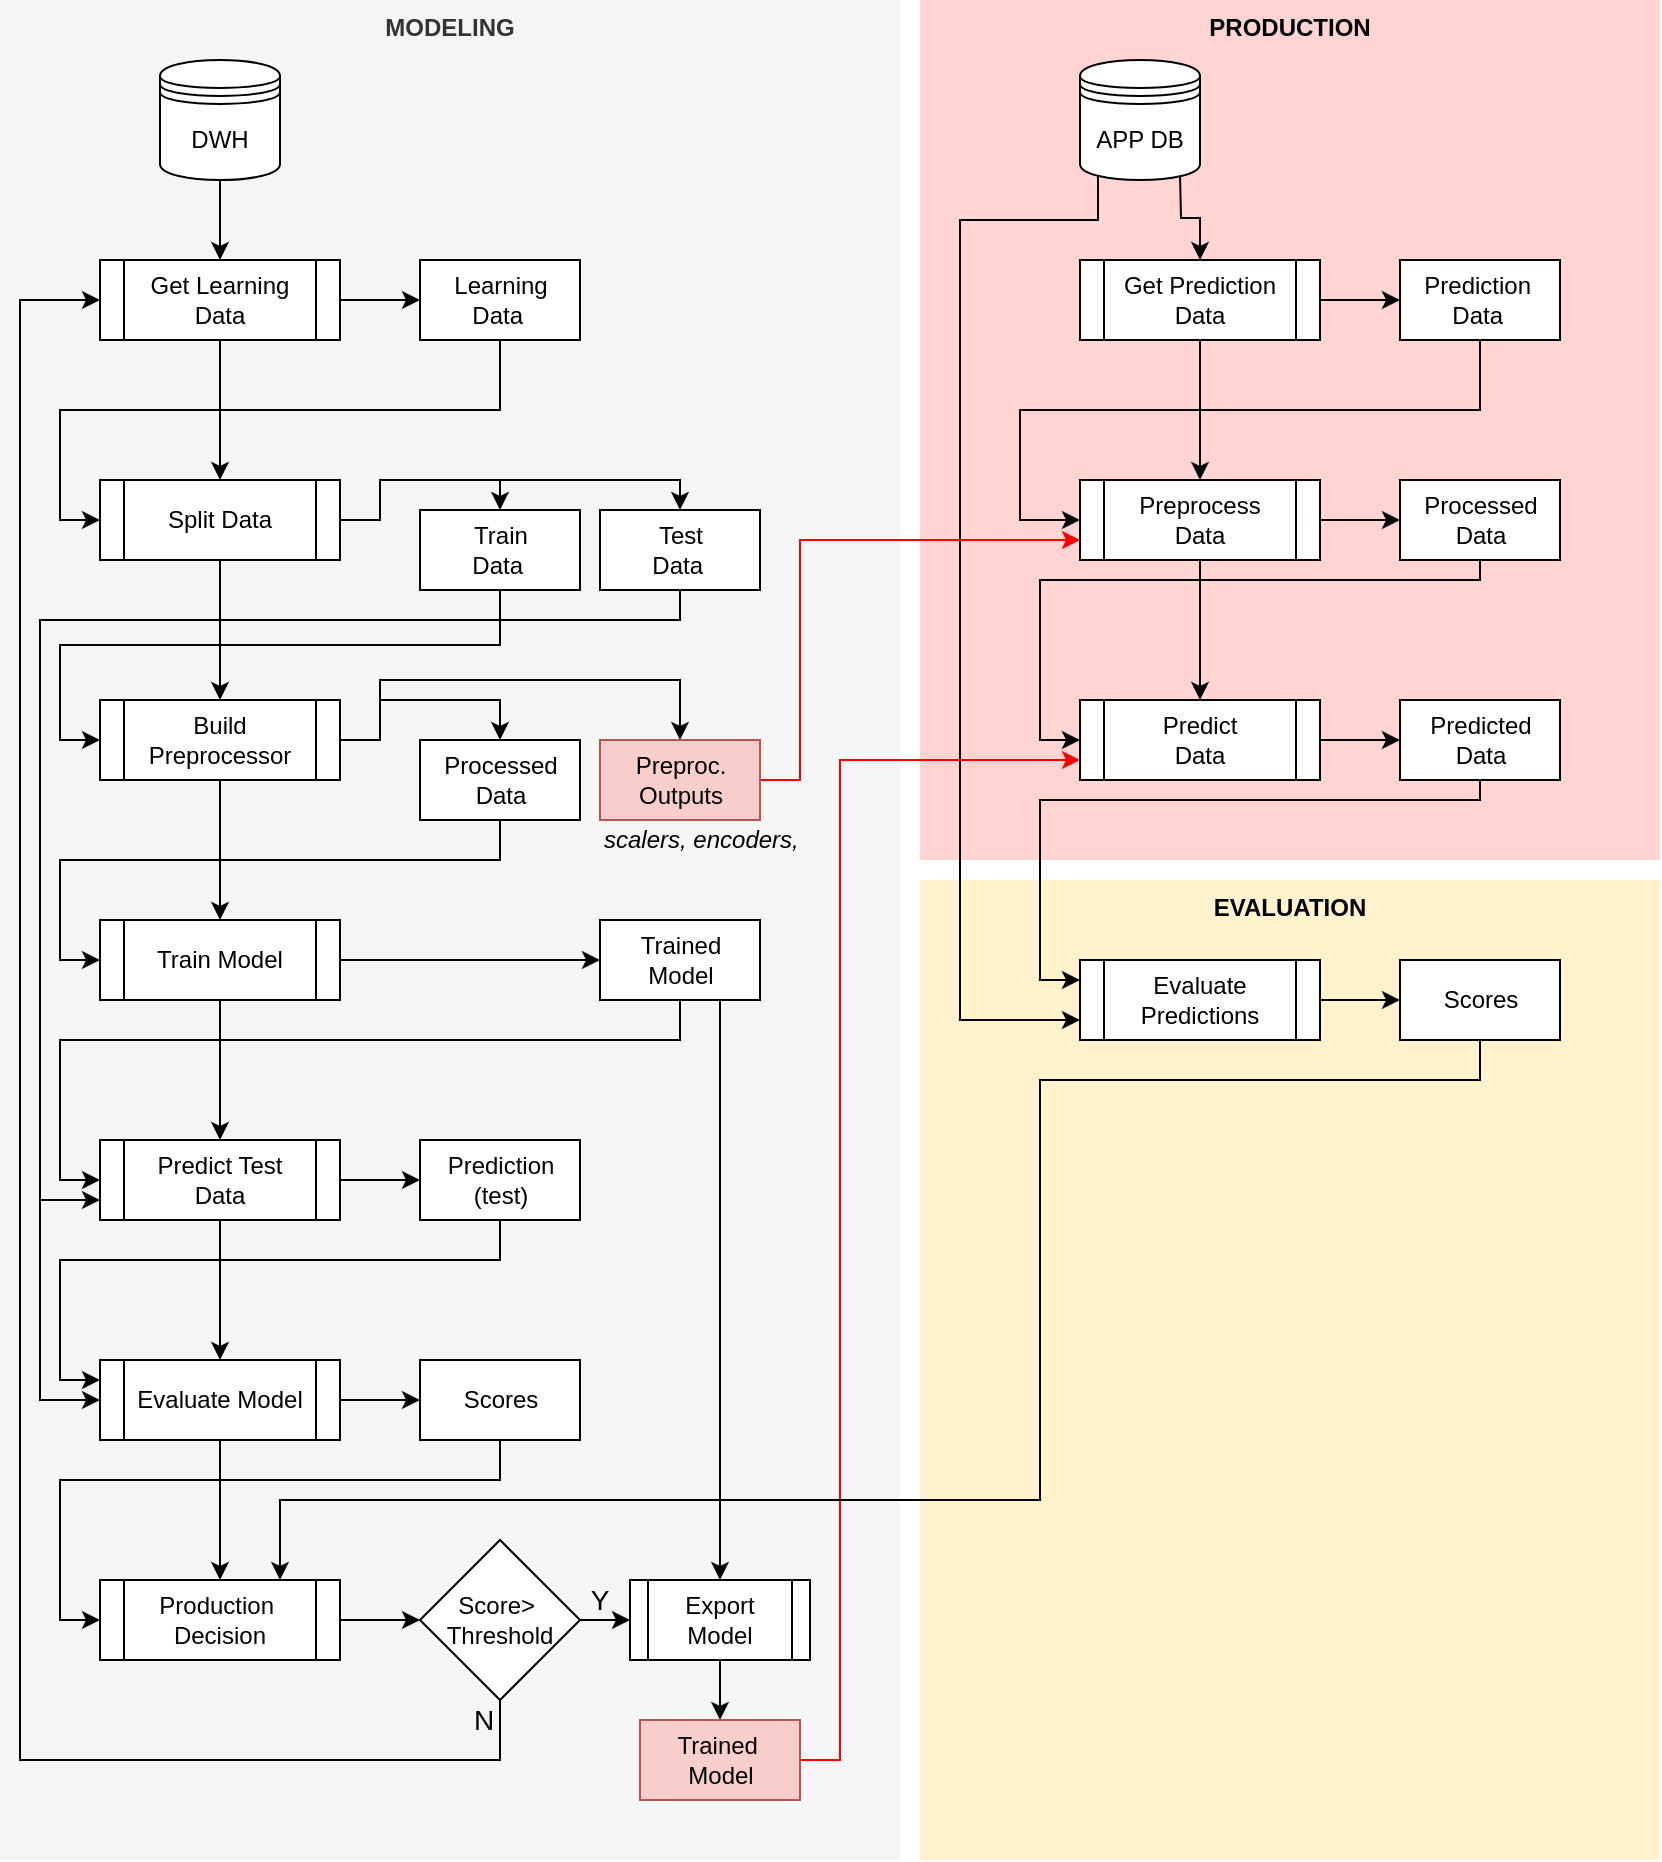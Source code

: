 <mxfile version="12.1.3" pages="1"><diagram id="b2QgEvlJoVmIWGfzXP11" name="Page-1"><mxGraphModel dx="1408" dy="633" grid="1" gridSize="10" guides="1" tooltips="1" connect="1" arrows="1" fold="1" page="1" pageScale="1" pageWidth="850" pageHeight="1100" math="0" shadow="0"><root><mxCell id="0"/><mxCell id="1" parent="0"/><mxCell id="NzgRKNPVMXKqoLzF2jWV-94" value="&lt;b&gt;EVALUATION&lt;/b&gt;" style="rounded=0;whiteSpace=wrap;html=1;fillColor=#fff2cc;fontSize=12;align=center;strokeColor=none;verticalAlign=top;" vertex="1" parent="1"><mxGeometry x="470" y="500" width="370" height="490" as="geometry"/></mxCell><mxCell id="NzgRKNPVMXKqoLzF2jWV-93" value="MODELING" style="rounded=0;whiteSpace=wrap;html=1;fontSize=12;align=center;fillColor=#f5f5f5;strokeColor=none;fontColor=#333333;verticalAlign=top;fontStyle=1" vertex="1" parent="1"><mxGeometry x="10" y="60" width="450" height="930" as="geometry"/></mxCell><mxCell id="NzgRKNPVMXKqoLzF2jWV-92" value="PRODUCTION" style="rounded=0;whiteSpace=wrap;html=1;fontSize=12;align=center;strokeColor=none;fillColor=#FFD4D2;verticalAlign=top;fontStyle=1" vertex="1" parent="1"><mxGeometry x="470" y="60" width="370" height="430" as="geometry"/></mxCell><mxCell id="NzgRKNPVMXKqoLzF2jWV-3" style="edgeStyle=orthogonalEdgeStyle;rounded=0;orthogonalLoop=1;jettySize=auto;html=1;" edge="1" parent="1" source="NzgRKNPVMXKqoLzF2jWV-1" target="NzgRKNPVMXKqoLzF2jWV-14"><mxGeometry relative="1" as="geometry"><mxPoint x="130" y="170" as="targetPoint"/></mxGeometry></mxCell><mxCell id="NzgRKNPVMXKqoLzF2jWV-98" style="edgeStyle=orthogonalEdgeStyle;rounded=0;orthogonalLoop=1;jettySize=auto;html=1;entryX=0;entryY=0.75;entryDx=0;entryDy=0;strokeColor=#000000;fontSize=14;exitX=0.15;exitY=0.95;exitDx=0;exitDy=0;exitPerimeter=0;" edge="1" parent="1" source="NzgRKNPVMXKqoLzF2jWV-71" target="NzgRKNPVMXKqoLzF2jWV-96"><mxGeometry relative="1" as="geometry"><mxPoint x="140" y="150" as="sourcePoint"/><Array as="points"><mxPoint x="559" y="170"/><mxPoint x="490" y="170"/><mxPoint x="490" y="570"/></Array></mxGeometry></mxCell><mxCell id="NzgRKNPVMXKqoLzF2jWV-1" value="DWH" style="shape=datastore;whiteSpace=wrap;html=1;" vertex="1" parent="1"><mxGeometry x="90" y="90" width="60" height="60" as="geometry"/></mxCell><mxCell id="NzgRKNPVMXKqoLzF2jWV-5" style="edgeStyle=orthogonalEdgeStyle;rounded=0;orthogonalLoop=1;jettySize=auto;html=1;entryX=0;entryY=0.5;entryDx=0;entryDy=0;exitX=1;exitY=0.5;exitDx=0;exitDy=0;" edge="1" parent="1" source="NzgRKNPVMXKqoLzF2jWV-14" target="NzgRKNPVMXKqoLzF2jWV-4"><mxGeometry relative="1" as="geometry"><mxPoint x="180" y="195" as="sourcePoint"/></mxGeometry></mxCell><mxCell id="NzgRKNPVMXKqoLzF2jWV-19" style="edgeStyle=orthogonalEdgeStyle;rounded=0;orthogonalLoop=1;jettySize=auto;html=1;entryX=0;entryY=0.5;entryDx=0;entryDy=0;exitX=0.5;exitY=1;exitDx=0;exitDy=0;" edge="1" parent="1" source="NzgRKNPVMXKqoLzF2jWV-4" target="NzgRKNPVMXKqoLzF2jWV-16"><mxGeometry relative="1" as="geometry"/></mxCell><mxCell id="NzgRKNPVMXKqoLzF2jWV-4" value="Learning &lt;br&gt;Data&amp;nbsp;" style="html=1;dashed=0;whitespace=wrap;rounded=0;" vertex="1" parent="1"><mxGeometry x="220" y="190" width="80" height="40" as="geometry"/></mxCell><mxCell id="NzgRKNPVMXKqoLzF2jWV-18" style="edgeStyle=orthogonalEdgeStyle;rounded=0;orthogonalLoop=1;jettySize=auto;html=1;entryX=0.5;entryY=0;entryDx=0;entryDy=0;" edge="1" parent="1" source="NzgRKNPVMXKqoLzF2jWV-14" target="NzgRKNPVMXKqoLzF2jWV-16"><mxGeometry relative="1" as="geometry"/></mxCell><mxCell id="NzgRKNPVMXKqoLzF2jWV-14" value="Get Learning Data" style="shape=process;whiteSpace=wrap;html=1;backgroundOutline=1;rounded=0;" vertex="1" parent="1"><mxGeometry x="60" y="190" width="120" height="40" as="geometry"/></mxCell><mxCell id="NzgRKNPVMXKqoLzF2jWV-27" style="edgeStyle=orthogonalEdgeStyle;rounded=0;orthogonalLoop=1;jettySize=auto;html=1;entryX=0.5;entryY=0;entryDx=0;entryDy=0;" edge="1" parent="1" source="NzgRKNPVMXKqoLzF2jWV-16" target="NzgRKNPVMXKqoLzF2jWV-25"><mxGeometry relative="1" as="geometry"><Array as="points"><mxPoint x="200" y="320"/><mxPoint x="200" y="300"/><mxPoint x="260" y="300"/></Array></mxGeometry></mxCell><mxCell id="NzgRKNPVMXKqoLzF2jWV-28" value="" style="edgeStyle=orthogonalEdgeStyle;rounded=0;orthogonalLoop=1;jettySize=auto;html=1;entryX=0.5;entryY=0;entryDx=0;entryDy=0;" edge="1" parent="1" source="NzgRKNPVMXKqoLzF2jWV-16" target="NzgRKNPVMXKqoLzF2jWV-26"><mxGeometry relative="1" as="geometry"><Array as="points"><mxPoint x="200" y="320"/><mxPoint x="200" y="300"/><mxPoint x="350" y="300"/></Array></mxGeometry></mxCell><mxCell id="NzgRKNPVMXKqoLzF2jWV-35" style="edgeStyle=orthogonalEdgeStyle;rounded=0;orthogonalLoop=1;jettySize=auto;html=1;entryX=0.5;entryY=0;entryDx=0;entryDy=0;" edge="1" parent="1" source="NzgRKNPVMXKqoLzF2jWV-16" target="NzgRKNPVMXKqoLzF2jWV-29"><mxGeometry relative="1" as="geometry"/></mxCell><mxCell id="NzgRKNPVMXKqoLzF2jWV-16" value="Split Data" style="shape=process;whiteSpace=wrap;html=1;backgroundOutline=1;rounded=0;" vertex="1" parent="1"><mxGeometry x="60" y="300" width="120" height="40" as="geometry"/></mxCell><mxCell id="NzgRKNPVMXKqoLzF2jWV-30" style="edgeStyle=orthogonalEdgeStyle;rounded=0;orthogonalLoop=1;jettySize=auto;html=1;entryX=0;entryY=0.5;entryDx=0;entryDy=0;exitX=0.5;exitY=1;exitDx=0;exitDy=0;" edge="1" parent="1" source="NzgRKNPVMXKqoLzF2jWV-25" target="NzgRKNPVMXKqoLzF2jWV-29"><mxGeometry relative="1" as="geometry"/></mxCell><mxCell id="NzgRKNPVMXKqoLzF2jWV-25" value="Train&lt;br&gt;Data&amp;nbsp;" style="html=1;dashed=0;whitespace=wrap;rounded=0;" vertex="1" parent="1"><mxGeometry x="220" y="315" width="80" height="40" as="geometry"/></mxCell><mxCell id="NzgRKNPVMXKqoLzF2jWV-44" style="edgeStyle=orthogonalEdgeStyle;rounded=0;orthogonalLoop=1;jettySize=auto;html=1;entryX=0;entryY=0.75;entryDx=0;entryDy=0;" edge="1" parent="1" source="NzgRKNPVMXKqoLzF2jWV-26" target="NzgRKNPVMXKqoLzF2jWV-42"><mxGeometry relative="1" as="geometry"><Array as="points"><mxPoint x="350" y="370"/><mxPoint x="30" y="370"/><mxPoint x="30" y="660"/></Array></mxGeometry></mxCell><mxCell id="NzgRKNPVMXKqoLzF2jWV-49" style="edgeStyle=orthogonalEdgeStyle;rounded=0;orthogonalLoop=1;jettySize=auto;html=1;entryX=0;entryY=0.5;entryDx=0;entryDy=0;strokeColor=#000000;" edge="1" parent="1" source="NzgRKNPVMXKqoLzF2jWV-26" target="NzgRKNPVMXKqoLzF2jWV-48"><mxGeometry relative="1" as="geometry"><Array as="points"><mxPoint x="350" y="370"/><mxPoint x="30" y="370"/><mxPoint x="30" y="760"/></Array></mxGeometry></mxCell><mxCell id="NzgRKNPVMXKqoLzF2jWV-26" value="Test&lt;br&gt;Data&amp;nbsp;" style="html=1;dashed=0;whitespace=wrap;rounded=0;" vertex="1" parent="1"><mxGeometry x="310" y="315" width="80" height="40" as="geometry"/></mxCell><mxCell id="NzgRKNPVMXKqoLzF2jWV-33" style="edgeStyle=orthogonalEdgeStyle;rounded=0;orthogonalLoop=1;jettySize=auto;html=1;entryX=0.5;entryY=0;entryDx=0;entryDy=0;fillColor=#f8cecc;strokeColor=#000000;" edge="1" parent="1" source="NzgRKNPVMXKqoLzF2jWV-29" target="NzgRKNPVMXKqoLzF2jWV-32"><mxGeometry relative="1" as="geometry"><Array as="points"><mxPoint x="200" y="430"/><mxPoint x="200" y="400"/><mxPoint x="350" y="400"/></Array></mxGeometry></mxCell><mxCell id="NzgRKNPVMXKqoLzF2jWV-34" style="edgeStyle=orthogonalEdgeStyle;rounded=0;orthogonalLoop=1;jettySize=auto;html=1;entryX=0.5;entryY=0;entryDx=0;entryDy=0;" edge="1" parent="1" source="NzgRKNPVMXKqoLzF2jWV-29" target="NzgRKNPVMXKqoLzF2jWV-31"><mxGeometry relative="1" as="geometry"/></mxCell><mxCell id="NzgRKNPVMXKqoLzF2jWV-39" style="edgeStyle=orthogonalEdgeStyle;rounded=0;orthogonalLoop=1;jettySize=auto;html=1;entryX=0.5;entryY=0;entryDx=0;entryDy=0;" edge="1" parent="1" source="NzgRKNPVMXKqoLzF2jWV-29" target="NzgRKNPVMXKqoLzF2jWV-37"><mxGeometry relative="1" as="geometry"/></mxCell><mxCell id="NzgRKNPVMXKqoLzF2jWV-29" value="Build Preprocessor" style="shape=process;whiteSpace=wrap;html=1;backgroundOutline=1;rounded=0;" vertex="1" parent="1"><mxGeometry x="60" y="410" width="120" height="40" as="geometry"/></mxCell><mxCell id="NzgRKNPVMXKqoLzF2jWV-38" style="edgeStyle=orthogonalEdgeStyle;rounded=0;orthogonalLoop=1;jettySize=auto;html=1;entryX=0;entryY=0.5;entryDx=0;entryDy=0;exitX=0.5;exitY=1;exitDx=0;exitDy=0;" edge="1" parent="1" source="NzgRKNPVMXKqoLzF2jWV-31" target="NzgRKNPVMXKqoLzF2jWV-37"><mxGeometry relative="1" as="geometry"><Array as="points"><mxPoint x="260" y="490"/><mxPoint x="40" y="490"/><mxPoint x="40" y="540"/></Array></mxGeometry></mxCell><mxCell id="NzgRKNPVMXKqoLzF2jWV-31" value="Processed &lt;br&gt;Data" style="html=1;dashed=0;whitespace=wrap;rounded=0;" vertex="1" parent="1"><mxGeometry x="220" y="430" width="80" height="40" as="geometry"/></mxCell><mxCell id="NzgRKNPVMXKqoLzF2jWV-83" style="edgeStyle=orthogonalEdgeStyle;rounded=0;orthogonalLoop=1;jettySize=auto;html=1;entryX=0;entryY=0.75;entryDx=0;entryDy=0;strokeColor=#FF0000;fontSize=12;" edge="1" parent="1" source="NzgRKNPVMXKqoLzF2jWV-32" target="NzgRKNPVMXKqoLzF2jWV-81"><mxGeometry relative="1" as="geometry"><Array as="points"><mxPoint x="410" y="450"/><mxPoint x="410" y="330"/></Array></mxGeometry></mxCell><mxCell id="NzgRKNPVMXKqoLzF2jWV-32" value="Preproc. &lt;br&gt;Outputs" style="html=1;dashed=0;whitespace=wrap;rounded=0;fillColor=#f8cecc;strokeColor=#b85450;" vertex="1" parent="1"><mxGeometry x="310" y="430" width="80" height="40" as="geometry"/></mxCell><mxCell id="NzgRKNPVMXKqoLzF2jWV-41" style="edgeStyle=orthogonalEdgeStyle;rounded=0;orthogonalLoop=1;jettySize=auto;html=1;fillColor=#f8cecc;strokeColor=#000000;" edge="1" parent="1" source="NzgRKNPVMXKqoLzF2jWV-37" target="NzgRKNPVMXKqoLzF2jWV-40"><mxGeometry relative="1" as="geometry"/></mxCell><mxCell id="NzgRKNPVMXKqoLzF2jWV-43" style="edgeStyle=orthogonalEdgeStyle;rounded=0;orthogonalLoop=1;jettySize=auto;html=1;" edge="1" parent="1" source="NzgRKNPVMXKqoLzF2jWV-37" target="NzgRKNPVMXKqoLzF2jWV-42"><mxGeometry relative="1" as="geometry"/></mxCell><mxCell id="NzgRKNPVMXKqoLzF2jWV-37" value="Train Model" style="shape=process;whiteSpace=wrap;html=1;backgroundOutline=1;rounded=0;" vertex="1" parent="1"><mxGeometry x="60" y="520" width="120" height="40" as="geometry"/></mxCell><mxCell id="NzgRKNPVMXKqoLzF2jWV-45" style="edgeStyle=orthogonalEdgeStyle;rounded=0;orthogonalLoop=1;jettySize=auto;html=1;entryX=0;entryY=0.5;entryDx=0;entryDy=0;" edge="1" parent="1" source="NzgRKNPVMXKqoLzF2jWV-40" target="NzgRKNPVMXKqoLzF2jWV-42"><mxGeometry relative="1" as="geometry"><Array as="points"><mxPoint x="350" y="580"/><mxPoint x="40" y="580"/><mxPoint x="40" y="650"/></Array></mxGeometry></mxCell><mxCell id="NzgRKNPVMXKqoLzF2jWV-66" style="edgeStyle=orthogonalEdgeStyle;rounded=0;orthogonalLoop=1;jettySize=auto;html=1;strokeColor=#000000;fontSize=17;exitX=0.75;exitY=1;exitDx=0;exitDy=0;" edge="1" parent="1" source="NzgRKNPVMXKqoLzF2jWV-40" target="NzgRKNPVMXKqoLzF2jWV-64"><mxGeometry relative="1" as="geometry"/></mxCell><mxCell id="NzgRKNPVMXKqoLzF2jWV-40" value="Trained &lt;br&gt;Model" style="html=1;dashed=0;whitespace=wrap;rounded=0;" vertex="1" parent="1"><mxGeometry x="310" y="520" width="80" height="40" as="geometry"/></mxCell><mxCell id="NzgRKNPVMXKqoLzF2jWV-47" style="edgeStyle=orthogonalEdgeStyle;rounded=0;orthogonalLoop=1;jettySize=auto;html=1;entryX=0;entryY=0.5;entryDx=0;entryDy=0;" edge="1" parent="1" source="NzgRKNPVMXKqoLzF2jWV-42" target="NzgRKNPVMXKqoLzF2jWV-46"><mxGeometry relative="1" as="geometry"/></mxCell><mxCell id="NzgRKNPVMXKqoLzF2jWV-107" style="edgeStyle=orthogonalEdgeStyle;rounded=0;orthogonalLoop=1;jettySize=auto;html=1;entryX=0.5;entryY=0;entryDx=0;entryDy=0;strokeColor=#000000;fontSize=14;" edge="1" parent="1" source="NzgRKNPVMXKqoLzF2jWV-42" target="NzgRKNPVMXKqoLzF2jWV-48"><mxGeometry relative="1" as="geometry"/></mxCell><mxCell id="NzgRKNPVMXKqoLzF2jWV-42" value="Predict Test &lt;br&gt;Data" style="shape=process;whiteSpace=wrap;html=1;backgroundOutline=1;rounded=0;" vertex="1" parent="1"><mxGeometry x="60" y="630" width="120" height="40" as="geometry"/></mxCell><mxCell id="NzgRKNPVMXKqoLzF2jWV-50" style="edgeStyle=orthogonalEdgeStyle;rounded=0;orthogonalLoop=1;jettySize=auto;html=1;entryX=0;entryY=0.25;entryDx=0;entryDy=0;strokeColor=#000000;exitX=0.5;exitY=1;exitDx=0;exitDy=0;" edge="1" parent="1" source="NzgRKNPVMXKqoLzF2jWV-46" target="NzgRKNPVMXKqoLzF2jWV-48"><mxGeometry relative="1" as="geometry"><Array as="points"><mxPoint x="260" y="690"/><mxPoint x="40" y="690"/><mxPoint x="40" y="750"/></Array></mxGeometry></mxCell><mxCell id="NzgRKNPVMXKqoLzF2jWV-46" value="Prediction &lt;br&gt;(test)" style="html=1;dashed=0;whitespace=wrap;rounded=0;" vertex="1" parent="1"><mxGeometry x="220" y="630" width="80" height="40" as="geometry"/></mxCell><mxCell id="NzgRKNPVMXKqoLzF2jWV-52" style="edgeStyle=orthogonalEdgeStyle;rounded=0;orthogonalLoop=1;jettySize=auto;html=1;entryX=0;entryY=0.5;entryDx=0;entryDy=0;strokeColor=#000000;" edge="1" parent="1" source="NzgRKNPVMXKqoLzF2jWV-48" target="NzgRKNPVMXKqoLzF2jWV-51"><mxGeometry relative="1" as="geometry"/></mxCell><mxCell id="NzgRKNPVMXKqoLzF2jWV-54" style="edgeStyle=orthogonalEdgeStyle;rounded=0;orthogonalLoop=1;jettySize=auto;html=1;entryX=0.5;entryY=0;entryDx=0;entryDy=0;strokeColor=#000000;" edge="1" parent="1" source="NzgRKNPVMXKqoLzF2jWV-48" target="NzgRKNPVMXKqoLzF2jWV-53"><mxGeometry relative="1" as="geometry"/></mxCell><mxCell id="NzgRKNPVMXKqoLzF2jWV-48" value="Evaluate Model" style="shape=process;whiteSpace=wrap;html=1;backgroundOutline=1;rounded=0;" vertex="1" parent="1"><mxGeometry x="60" y="740" width="120" height="40" as="geometry"/></mxCell><mxCell id="NzgRKNPVMXKqoLzF2jWV-55" style="edgeStyle=orthogonalEdgeStyle;rounded=0;orthogonalLoop=1;jettySize=auto;html=1;entryX=0;entryY=0.5;entryDx=0;entryDy=0;strokeColor=#000000;exitX=0.5;exitY=1;exitDx=0;exitDy=0;" edge="1" parent="1" source="NzgRKNPVMXKqoLzF2jWV-51" target="NzgRKNPVMXKqoLzF2jWV-53"><mxGeometry relative="1" as="geometry"><Array as="points"><mxPoint x="260" y="800"/><mxPoint x="40" y="800"/><mxPoint x="40" y="870"/></Array></mxGeometry></mxCell><mxCell id="NzgRKNPVMXKqoLzF2jWV-51" value="Scores" style="html=1;dashed=0;whitespace=wrap;rounded=0;" vertex="1" parent="1"><mxGeometry x="220" y="740" width="80" height="40" as="geometry"/></mxCell><mxCell id="NzgRKNPVMXKqoLzF2jWV-57" style="edgeStyle=orthogonalEdgeStyle;rounded=0;orthogonalLoop=1;jettySize=auto;html=1;entryX=0;entryY=0.5;entryDx=0;entryDy=0;strokeColor=#000000;" edge="1" parent="1" source="NzgRKNPVMXKqoLzF2jWV-53" target="NzgRKNPVMXKqoLzF2jWV-56"><mxGeometry relative="1" as="geometry"/></mxCell><mxCell id="NzgRKNPVMXKqoLzF2jWV-53" value="Production&amp;nbsp;&lt;br&gt;Decision" style="shape=process;whiteSpace=wrap;html=1;backgroundOutline=1;rounded=0;" vertex="1" parent="1"><mxGeometry x="60" y="850" width="120" height="40" as="geometry"/></mxCell><mxCell id="NzgRKNPVMXKqoLzF2jWV-58" style="edgeStyle=orthogonalEdgeStyle;rounded=0;orthogonalLoop=1;jettySize=auto;html=1;entryX=0;entryY=0.5;entryDx=0;entryDy=0;strokeColor=#000000;exitX=0.5;exitY=1;exitDx=0;exitDy=0;" edge="1" parent="1" source="NzgRKNPVMXKqoLzF2jWV-56" target="NzgRKNPVMXKqoLzF2jWV-14"><mxGeometry relative="1" as="geometry"><Array as="points"><mxPoint x="260" y="940"/><mxPoint x="20" y="940"/><mxPoint x="20" y="210"/></Array></mxGeometry></mxCell><mxCell id="NzgRKNPVMXKqoLzF2jWV-65" style="edgeStyle=orthogonalEdgeStyle;rounded=0;orthogonalLoop=1;jettySize=auto;html=1;entryX=0;entryY=0.5;entryDx=0;entryDy=0;strokeColor=#000000;fontSize=17;" edge="1" parent="1" source="NzgRKNPVMXKqoLzF2jWV-56" target="NzgRKNPVMXKqoLzF2jWV-64"><mxGeometry relative="1" as="geometry"/></mxCell><mxCell id="NzgRKNPVMXKqoLzF2jWV-56" value="Score&amp;gt;&amp;nbsp;&lt;br&gt;Threshold" style="rhombus;whiteSpace=wrap;html=1;rounded=0;" vertex="1" parent="1"><mxGeometry x="220" y="830" width="80" height="80" as="geometry"/></mxCell><mxCell id="NzgRKNPVMXKqoLzF2jWV-61" value="N" style="text;html=1;strokeColor=none;fillColor=none;align=center;verticalAlign=middle;whiteSpace=wrap;rounded=0;fontSize=14;" vertex="1" parent="1"><mxGeometry x="242" y="910" width="20" height="20" as="geometry"/></mxCell><mxCell id="NzgRKNPVMXKqoLzF2jWV-70" style="edgeStyle=orthogonalEdgeStyle;rounded=0;orthogonalLoop=1;jettySize=auto;html=1;strokeColor=#000000;fontSize=12;" edge="1" parent="1" source="NzgRKNPVMXKqoLzF2jWV-64" target="NzgRKNPVMXKqoLzF2jWV-69"><mxGeometry relative="1" as="geometry"/></mxCell><mxCell id="NzgRKNPVMXKqoLzF2jWV-64" value="Export Model" style="shape=process;whiteSpace=wrap;html=1;backgroundOutline=1;rounded=0;" vertex="1" parent="1"><mxGeometry x="325" y="850" width="90" height="40" as="geometry"/></mxCell><mxCell id="NzgRKNPVMXKqoLzF2jWV-68" value="&lt;i style=&quot;font-size: 12px;&quot;&gt;scalers, encoders,&lt;/i&gt;" style="text;html=1;strokeColor=none;fillColor=none;align=left;verticalAlign=middle;whiteSpace=wrap;rounded=0;fontSize=12;" vertex="1" parent="1"><mxGeometry x="310" y="470" width="100" height="20" as="geometry"/></mxCell><mxCell id="NzgRKNPVMXKqoLzF2jWV-87" style="edgeStyle=orthogonalEdgeStyle;rounded=0;orthogonalLoop=1;jettySize=auto;html=1;entryX=0;entryY=0.75;entryDx=0;entryDy=0;strokeColor=#FF0000;fontSize=12;" edge="1" parent="1" source="NzgRKNPVMXKqoLzF2jWV-69" target="NzgRKNPVMXKqoLzF2jWV-86"><mxGeometry relative="1" as="geometry"><Array as="points"><mxPoint x="430" y="940"/><mxPoint x="430" y="440"/></Array></mxGeometry></mxCell><mxCell id="NzgRKNPVMXKqoLzF2jWV-69" value="Trained&amp;nbsp;&lt;br&gt;Model" style="html=1;dashed=0;whitespace=wrap;rounded=0;fillColor=#f8cecc;strokeColor=#b85450;" vertex="1" parent="1"><mxGeometry x="330" y="920" width="80" height="40" as="geometry"/></mxCell><mxCell id="NzgRKNPVMXKqoLzF2jWV-79" style="edgeStyle=orthogonalEdgeStyle;rounded=0;orthogonalLoop=1;jettySize=auto;html=1;strokeColor=#000000;fontSize=12;" edge="1" parent="1" target="NzgRKNPVMXKqoLzF2jWV-76"><mxGeometry relative="1" as="geometry"><mxPoint x="600" y="147" as="sourcePoint"/></mxGeometry></mxCell><mxCell id="NzgRKNPVMXKqoLzF2jWV-71" value="APP DB" style="shape=datastore;whiteSpace=wrap;html=1;" vertex="1" parent="1"><mxGeometry x="550" y="90" width="60" height="60" as="geometry"/></mxCell><mxCell id="NzgRKNPVMXKqoLzF2jWV-82" style="edgeStyle=orthogonalEdgeStyle;rounded=0;orthogonalLoop=1;jettySize=auto;html=1;entryX=0;entryY=0.5;entryDx=0;entryDy=0;strokeColor=#000000;fontSize=12;exitX=0.5;exitY=1;exitDx=0;exitDy=0;" edge="1" parent="1" source="NzgRKNPVMXKqoLzF2jWV-75" target="NzgRKNPVMXKqoLzF2jWV-81"><mxGeometry relative="1" as="geometry"><Array as="points"><mxPoint x="750" y="265"/><mxPoint x="520" y="265"/><mxPoint x="520" y="320"/></Array></mxGeometry></mxCell><mxCell id="NzgRKNPVMXKqoLzF2jWV-75" value="Prediction&amp;nbsp;&lt;br&gt;Data&amp;nbsp;" style="html=1;dashed=0;whitespace=wrap;rounded=0;" vertex="1" parent="1"><mxGeometry x="710" y="190" width="80" height="40" as="geometry"/></mxCell><mxCell id="NzgRKNPVMXKqoLzF2jWV-80" style="edgeStyle=orthogonalEdgeStyle;rounded=0;orthogonalLoop=1;jettySize=auto;html=1;entryX=0;entryY=0.5;entryDx=0;entryDy=0;strokeColor=#000000;fontSize=12;" edge="1" parent="1" source="NzgRKNPVMXKqoLzF2jWV-76" target="NzgRKNPVMXKqoLzF2jWV-75"><mxGeometry relative="1" as="geometry"/></mxCell><mxCell id="NzgRKNPVMXKqoLzF2jWV-108" style="edgeStyle=orthogonalEdgeStyle;rounded=0;orthogonalLoop=1;jettySize=auto;html=1;strokeColor=#000000;fontSize=14;" edge="1" parent="1" source="NzgRKNPVMXKqoLzF2jWV-76" target="NzgRKNPVMXKqoLzF2jWV-81"><mxGeometry relative="1" as="geometry"/></mxCell><mxCell id="NzgRKNPVMXKqoLzF2jWV-76" value="Get Prediction Data" style="shape=process;whiteSpace=wrap;html=1;backgroundOutline=1;rounded=0;" vertex="1" parent="1"><mxGeometry x="550" y="190" width="120" height="40" as="geometry"/></mxCell><mxCell id="NzgRKNPVMXKqoLzF2jWV-85" style="edgeStyle=orthogonalEdgeStyle;rounded=0;orthogonalLoop=1;jettySize=auto;html=1;entryX=0;entryY=0.5;entryDx=0;entryDy=0;strokeColor=#000000;fontSize=12;" edge="1" parent="1" source="NzgRKNPVMXKqoLzF2jWV-81" target="NzgRKNPVMXKqoLzF2jWV-84"><mxGeometry relative="1" as="geometry"/></mxCell><mxCell id="NzgRKNPVMXKqoLzF2jWV-109" style="edgeStyle=orthogonalEdgeStyle;rounded=0;orthogonalLoop=1;jettySize=auto;html=1;entryX=0.5;entryY=0;entryDx=0;entryDy=0;strokeColor=#000000;fontSize=14;" edge="1" parent="1" source="NzgRKNPVMXKqoLzF2jWV-81" target="NzgRKNPVMXKqoLzF2jWV-86"><mxGeometry relative="1" as="geometry"/></mxCell><mxCell id="NzgRKNPVMXKqoLzF2jWV-81" value="Preprocess &lt;br&gt;Data" style="shape=process;whiteSpace=wrap;html=1;backgroundOutline=1;rounded=0;" vertex="1" parent="1"><mxGeometry x="550" y="300" width="120" height="40" as="geometry"/></mxCell><mxCell id="NzgRKNPVMXKqoLzF2jWV-88" style="edgeStyle=orthogonalEdgeStyle;rounded=0;orthogonalLoop=1;jettySize=auto;html=1;entryX=0;entryY=0.5;entryDx=0;entryDy=0;strokeColor=#000000;fontSize=12;" edge="1" parent="1" source="NzgRKNPVMXKqoLzF2jWV-84" target="NzgRKNPVMXKqoLzF2jWV-86"><mxGeometry relative="1" as="geometry"><Array as="points"><mxPoint x="750" y="350"/><mxPoint x="530" y="350"/><mxPoint x="530" y="430"/></Array></mxGeometry></mxCell><mxCell id="NzgRKNPVMXKqoLzF2jWV-84" value="Processed &lt;br&gt;Data" style="html=1;dashed=0;whitespace=wrap;rounded=0;" vertex="1" parent="1"><mxGeometry x="710" y="300" width="80" height="40" as="geometry"/></mxCell><mxCell id="NzgRKNPVMXKqoLzF2jWV-90" style="edgeStyle=orthogonalEdgeStyle;rounded=0;orthogonalLoop=1;jettySize=auto;html=1;entryX=0;entryY=0.5;entryDx=0;entryDy=0;strokeColor=#000000;fontSize=12;" edge="1" parent="1" source="NzgRKNPVMXKqoLzF2jWV-86" target="NzgRKNPVMXKqoLzF2jWV-89"><mxGeometry relative="1" as="geometry"/></mxCell><mxCell id="NzgRKNPVMXKqoLzF2jWV-86" value="Predict&lt;br&gt;Data" style="shape=process;whiteSpace=wrap;html=1;backgroundOutline=1;rounded=0;" vertex="1" parent="1"><mxGeometry x="550" y="410" width="120" height="40" as="geometry"/></mxCell><mxCell id="NzgRKNPVMXKqoLzF2jWV-97" style="edgeStyle=orthogonalEdgeStyle;rounded=0;orthogonalLoop=1;jettySize=auto;html=1;entryX=0;entryY=0.25;entryDx=0;entryDy=0;strokeColor=#000000;fontSize=14;" edge="1" parent="1" source="NzgRKNPVMXKqoLzF2jWV-89" target="NzgRKNPVMXKqoLzF2jWV-96"><mxGeometry relative="1" as="geometry"><Array as="points"><mxPoint x="750" y="460"/><mxPoint x="530" y="460"/><mxPoint x="530" y="550"/></Array></mxGeometry></mxCell><mxCell id="NzgRKNPVMXKqoLzF2jWV-89" value="Predicted&lt;br&gt;Data" style="html=1;dashed=0;whitespace=wrap;rounded=0;" vertex="1" parent="1"><mxGeometry x="710" y="410" width="80" height="40" as="geometry"/></mxCell><mxCell id="NzgRKNPVMXKqoLzF2jWV-100" style="edgeStyle=orthogonalEdgeStyle;rounded=0;orthogonalLoop=1;jettySize=auto;html=1;exitX=1;exitY=0.5;exitDx=0;exitDy=0;entryX=0;entryY=0.5;entryDx=0;entryDy=0;strokeColor=#000000;fontSize=14;" edge="1" parent="1" source="NzgRKNPVMXKqoLzF2jWV-96" target="NzgRKNPVMXKqoLzF2jWV-99"><mxGeometry relative="1" as="geometry"/></mxCell><mxCell id="NzgRKNPVMXKqoLzF2jWV-96" value="Evaluate Predictions" style="shape=process;whiteSpace=wrap;html=1;backgroundOutline=1;rounded=0;" vertex="1" parent="1"><mxGeometry x="550" y="540" width="120" height="40" as="geometry"/></mxCell><mxCell id="NzgRKNPVMXKqoLzF2jWV-104" style="edgeStyle=orthogonalEdgeStyle;rounded=0;orthogonalLoop=1;jettySize=auto;html=1;entryX=0.75;entryY=0;entryDx=0;entryDy=0;strokeColor=#000000;fontSize=14;" edge="1" parent="1" source="NzgRKNPVMXKqoLzF2jWV-99" target="NzgRKNPVMXKqoLzF2jWV-53"><mxGeometry relative="1" as="geometry"><mxPoint x="550" y="660" as="targetPoint"/><Array as="points"><mxPoint x="750" y="600"/><mxPoint x="530" y="600"/><mxPoint x="530" y="810"/><mxPoint x="150" y="810"/></Array></mxGeometry></mxCell><mxCell id="NzgRKNPVMXKqoLzF2jWV-99" value="Scores" style="html=1;dashed=0;whitespace=wrap;rounded=0;" vertex="1" parent="1"><mxGeometry x="710" y="540" width="80" height="40" as="geometry"/></mxCell><mxCell id="NzgRKNPVMXKqoLzF2jWV-106" value="Y" style="text;html=1;strokeColor=none;fillColor=none;align=center;verticalAlign=middle;whiteSpace=wrap;rounded=0;fontSize=14;" vertex="1" parent="1"><mxGeometry x="300" y="850" width="20" height="20" as="geometry"/></mxCell></root></mxGraphModel></diagram></mxfile>